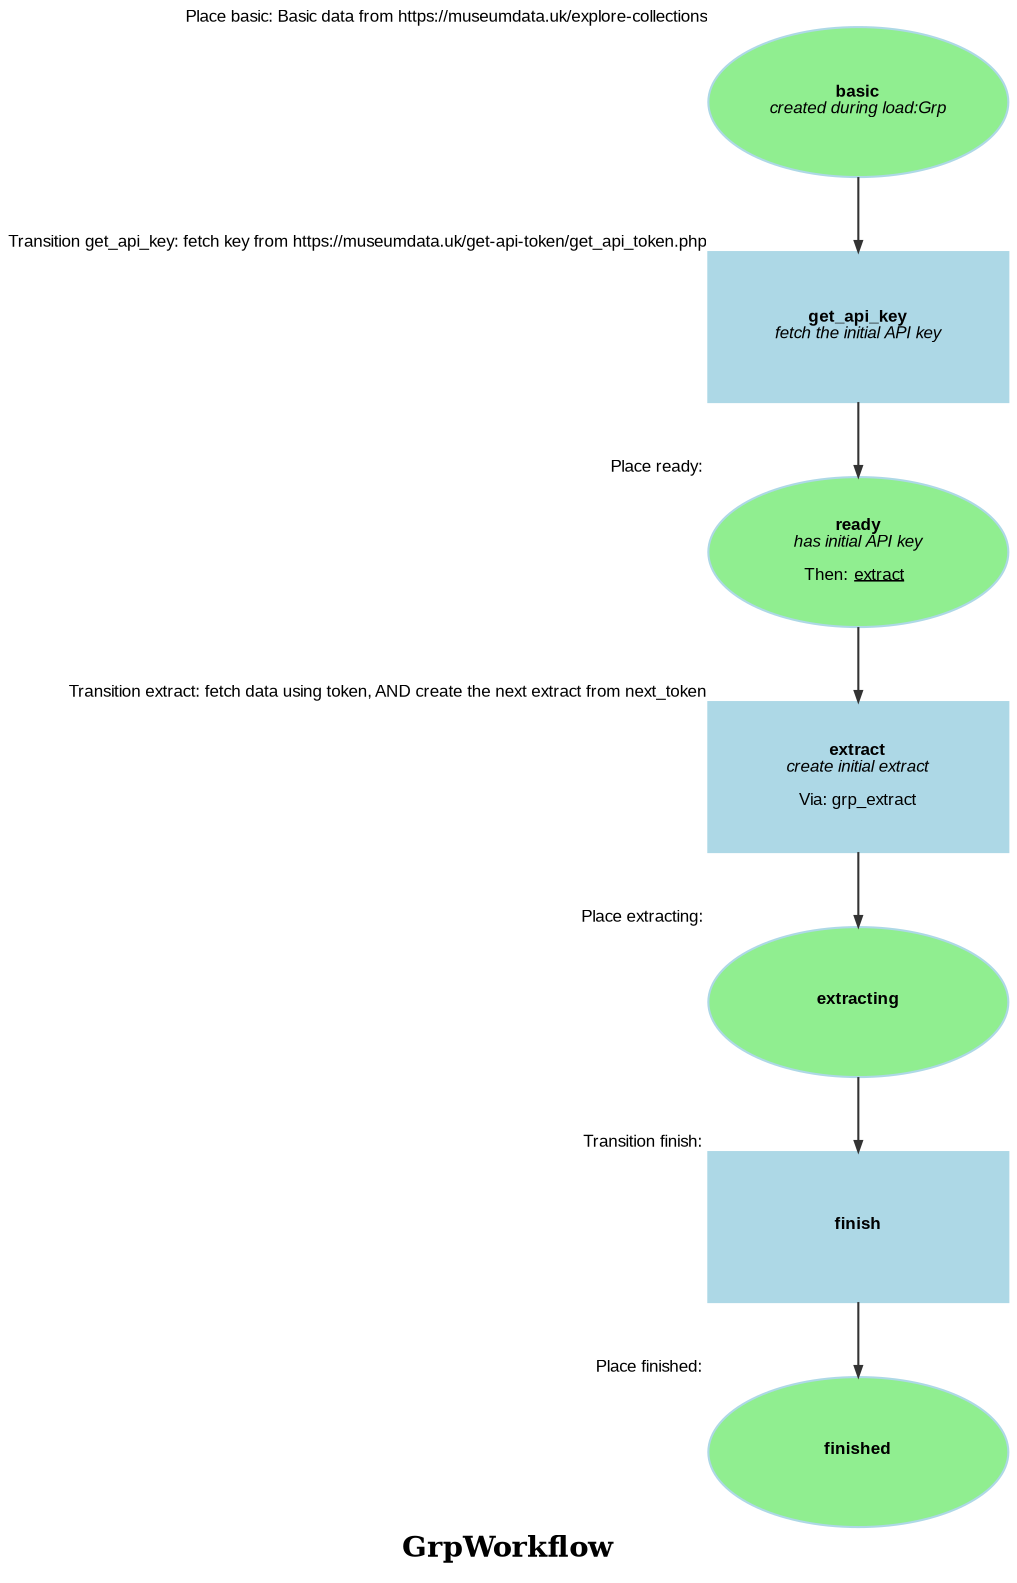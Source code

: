 digraph workflow {
  ratio="compress" rankdir="TB" label=<<B>GrpWorkflow</B>>
  node [fontsize="8" fontname="Arial" color="lightBlue" style="filled" fixedsize="false" width="2" height="1"];
  edge [fontsize="7" fontname="Arial" color="#333333" arrowhead="normal" arrowsize="0.5"];

  place_basic [label=<<B>basic</B><BR/><I>created during load:Grp</I>>, shape=oval fillcolor="lightgreen" style="filled" xlabel="Place basic: Basic data from https://museumdata.uk/explore-collections"];
  place_ready [label=<<B>ready</B><BR/><I>has initial API key</I><BR/><BR/>Then: <U>extract</U> >, shape=oval fillcolor="lightgreen" style="filled" xlabel="Place ready: "];
  place_extracting [label=<<B>extracting</B>>, shape=oval fillcolor="lightgreen" style="filled" xlabel="Place extracting: "];
  place_finished [label=<<B>finished</B>>, shape=oval fillcolor="lightgreen" style="filled" xlabel="Place finished: "];
  transition_get_api_key [label=<<B>get_api_key</B><BR/><I>fetch the initial API key</I>>, shape="box" regular="" xlabel="Transition get_api_key: fetch key from https://museumdata.uk/get-api-token/get_api_token.php"];
  transition_extract [label=<<B>extract</B><BR/><I>create initial extract</I><BR/><BR/>Via: grp_extract>, shape="box" regular="" xlabel="Transition extract: fetch data using token, AND create the next extract from next_token"];
  transition_finish [label=<<B>finish</B>>, shape="box" regular="" xlabel="Transition finish: "];
  place_basic -> transition_get_api_key [style="solid", comment="basic"];
  transition_get_api_key -> place_ready [style="solid"];
  place_ready -> transition_extract [style="solid", comment="ready"];
  transition_extract -> place_extracting [style="solid"];
  place_extracting -> transition_finish [style="solid", comment="extracting"];
  transition_finish -> place_finished [style="solid"];
}
